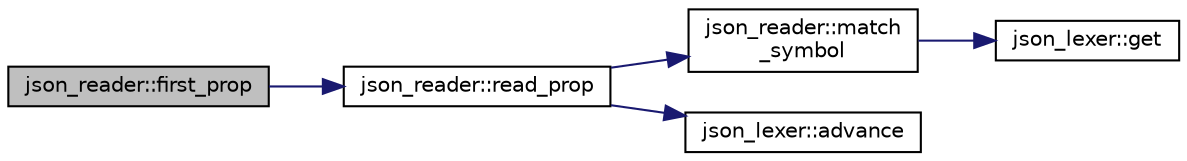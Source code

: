 digraph "json_reader::first_prop"
{
  edge [fontname="Helvetica",fontsize="10",labelfontname="Helvetica",labelfontsize="10"];
  node [fontname="Helvetica",fontsize="10",shape=record];
  rankdir="LR";
  Node12 [label="json_reader::first_prop",height=0.2,width=0.4,color="black", fillcolor="grey75", style="filled", fontcolor="black"];
  Node12 -> Node13 [color="midnightblue",fontsize="10",style="solid",fontname="Helvetica"];
  Node13 [label="json_reader::read_prop",height=0.2,width=0.4,color="black", fillcolor="white", style="filled",URL="$classjson__reader.html#ad98fcd0a4794bcdd6bff3dd28080274a"];
  Node13 -> Node14 [color="midnightblue",fontsize="10",style="solid",fontname="Helvetica"];
  Node14 [label="json_reader::match\l_symbol",height=0.2,width=0.4,color="black", fillcolor="white", style="filled",URL="$classjson__reader.html#a539113b9973820381454942bae27d93f"];
  Node14 -> Node15 [color="midnightblue",fontsize="10",style="solid",fontname="Helvetica"];
  Node15 [label="json_lexer::get",height=0.2,width=0.4,color="black", fillcolor="white", style="filled",URL="$classjson__lexer.html#a45237df50027e1d1fde52e34e7e22b90"];
  Node13 -> Node16 [color="midnightblue",fontsize="10",style="solid",fontname="Helvetica"];
  Node16 [label="json_lexer::advance",height=0.2,width=0.4,color="black", fillcolor="white", style="filled",URL="$classjson__lexer.html#a9a42f719625df77b5528bc80f40966e1"];
}
